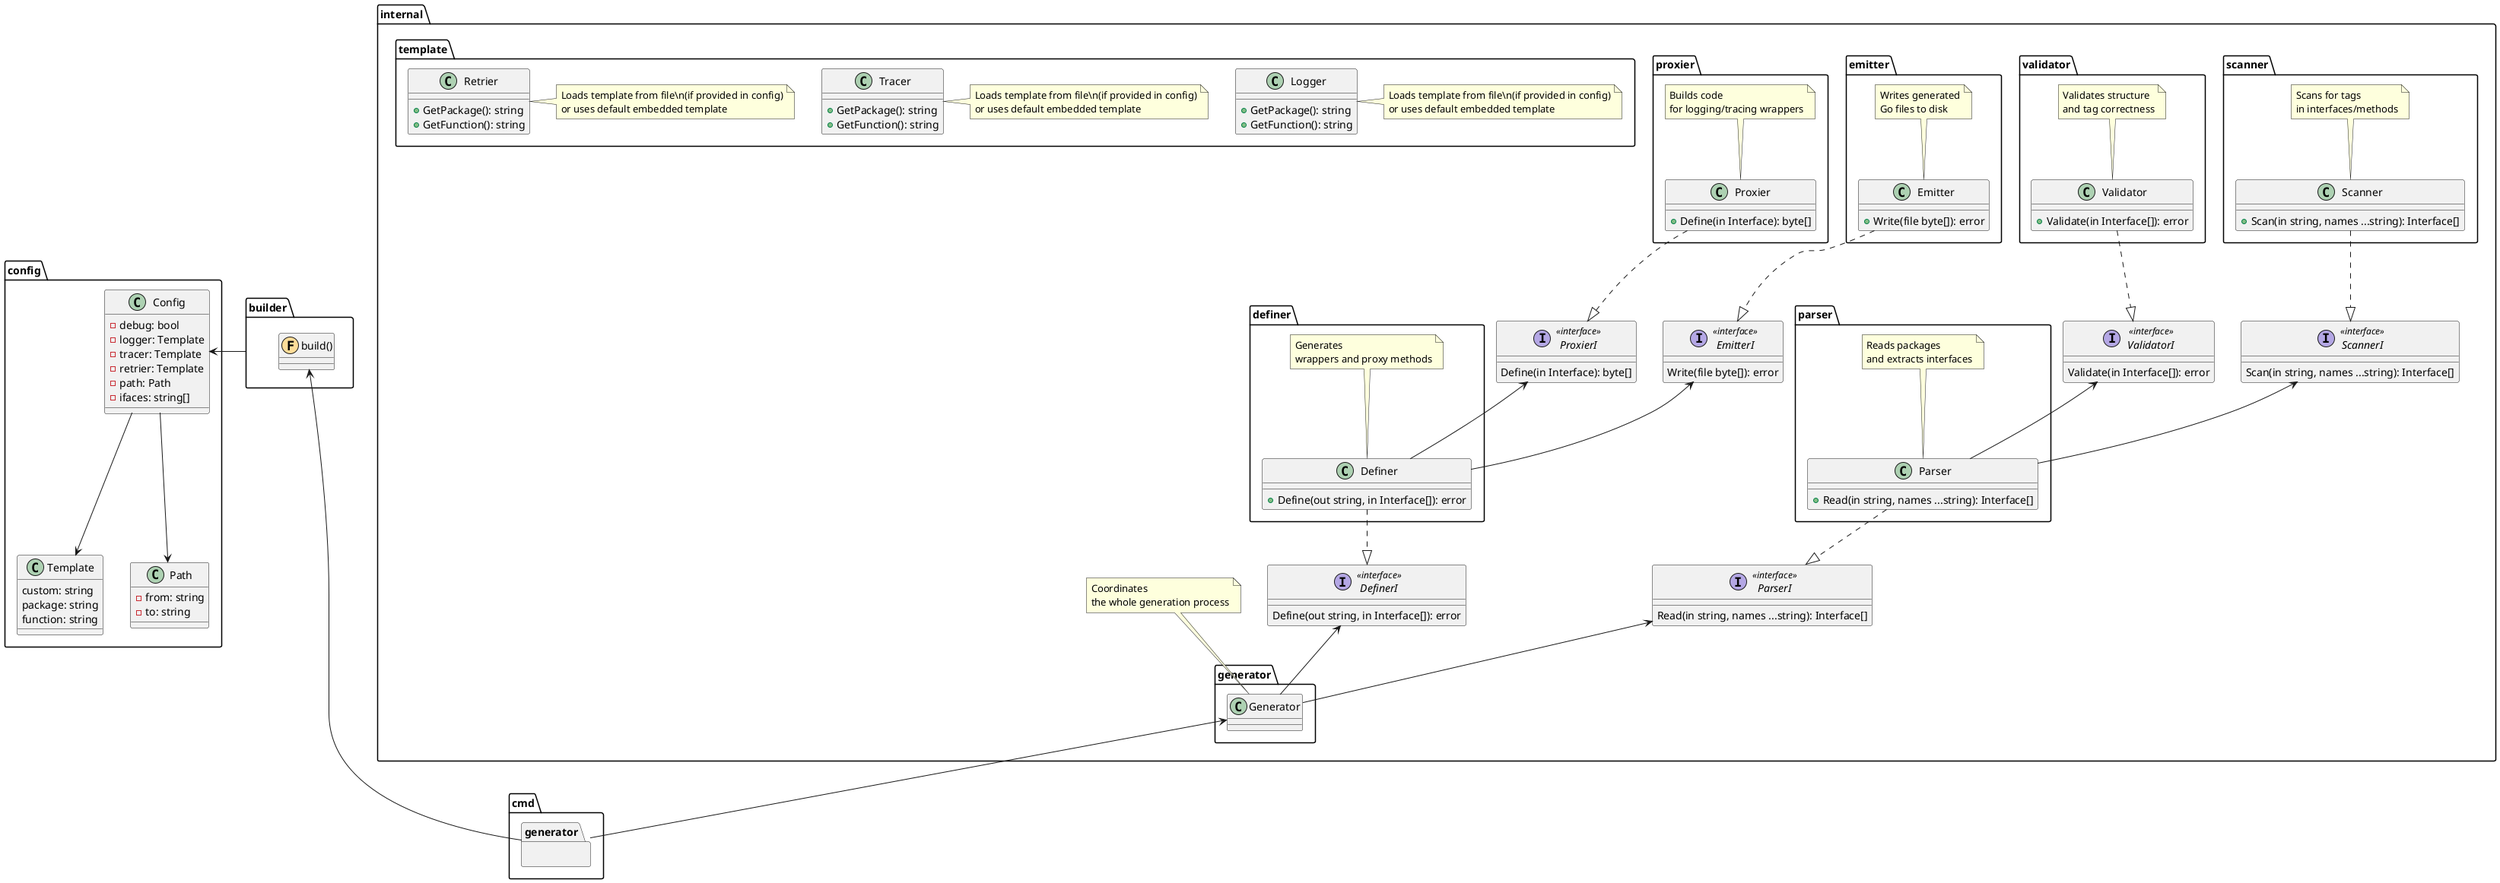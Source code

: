 @startuml

package config {
    class Config {
        - debug: bool
        - logger: Template
        - tracer: Template
        - retrier: Template
        - path: Path
        - ifaces: string[]
    }

    class Template {
        custom: string
        package: string
        function: string
    }

    class Path {
        - from: string
        - to: string
    }

    Config -down--> Path
    Config -down--> Template
}

package builder {
    class "build()" as buildFn << (F, #FFDD99) >>
}

builder -up> config.Config

package internal {

    interface ParserI <<interface>> {
        Read(in string, names ...string): Interface[]
    }

    interface DefinerI <<interface>> {
        Define(out string, in Interface[]): error
    }

    interface ScannerI <<interface>> {
        Scan(in string, names ...string): Interface[]
    }

    interface ValidatorI <<interface>> {
        Validate(in Interface[]): error
    }

    interface ProxierI <<interface>> {
        Define(in Interface): byte[]
    }

    interface EmitterI <<interface>> {
        Write(file byte[]): error
    }

    package scanner {
        class Scanner {
            + Scan(in string, names ...string): Interface[]
        }
        note top of Scanner: Scans for tags\nin interfaces/methods

        Scanner .down.|> ScannerI
    }

    package validator {
        class Validator {
            + Validate(in Interface[]): error
        }
        note top of Validator: Validates structure\nand tag correctness

        Validator .down.|> ValidatorI
    }

    package parser {
        class Parser {
            + Read(in string, names ...string): Interface[]
        }
        note top of Parser: Reads packages\nand extracts interfaces

        Parser .down.|> ParserI
        Parser -up-> ScannerI
        Parser -up-> ValidatorI
    }

    package emitter {
        class Emitter {
            + Write(file byte[]): error
        }
        note top of Emitter: Writes generated\nGo files to disk

        Emitter .down.|> EmitterI
    }

    package proxier {
        class Proxier {
            + Define(in Interface): byte[]
        }
        note top of Proxier: Builds code\nfor logging/tracing wrappers

        Proxier .down.|> ProxierI
    }

    package definer {
        class Definer {
            + Define(out string, in Interface[]): error
        }
        note top of Definer: Generates\nwrappers and proxy methods

        Definer .down.|> DefinerI
        Definer -up-> ProxierI
        Definer -up-> EmitterI
    }

    package generator {
        class Generator
    }

    note top of Generator: Coordinates\nthe whole generation process

    Generator -up-> ParserI
    Generator -up-> DefinerI

    package template {
        class Logger {
            + GetPackage(): string
            + GetFunction(): string
        }

        class Tracer {
            + GetPackage(): string
            + GetFunction(): string
        }

        class Retrier {
            + GetPackage(): string
            + GetFunction(): string
        }

        note right of Logger
            Loads template from file\n(if provided in config)
            or uses default embedded template
        end note

        note right of Tracer
            Loads template from file\n(if provided in config)
            or uses default embedded template
        end note

        note right of Retrier
            Loads template from file\n(if provided in config)
            or uses default embedded template
        end note
    }
}

package cmd {
    package generator {
    }

}
    cmd.generator -up--> internal.generator.Generator
    cmd.generator --up----> builder.buildFn


@enduml
